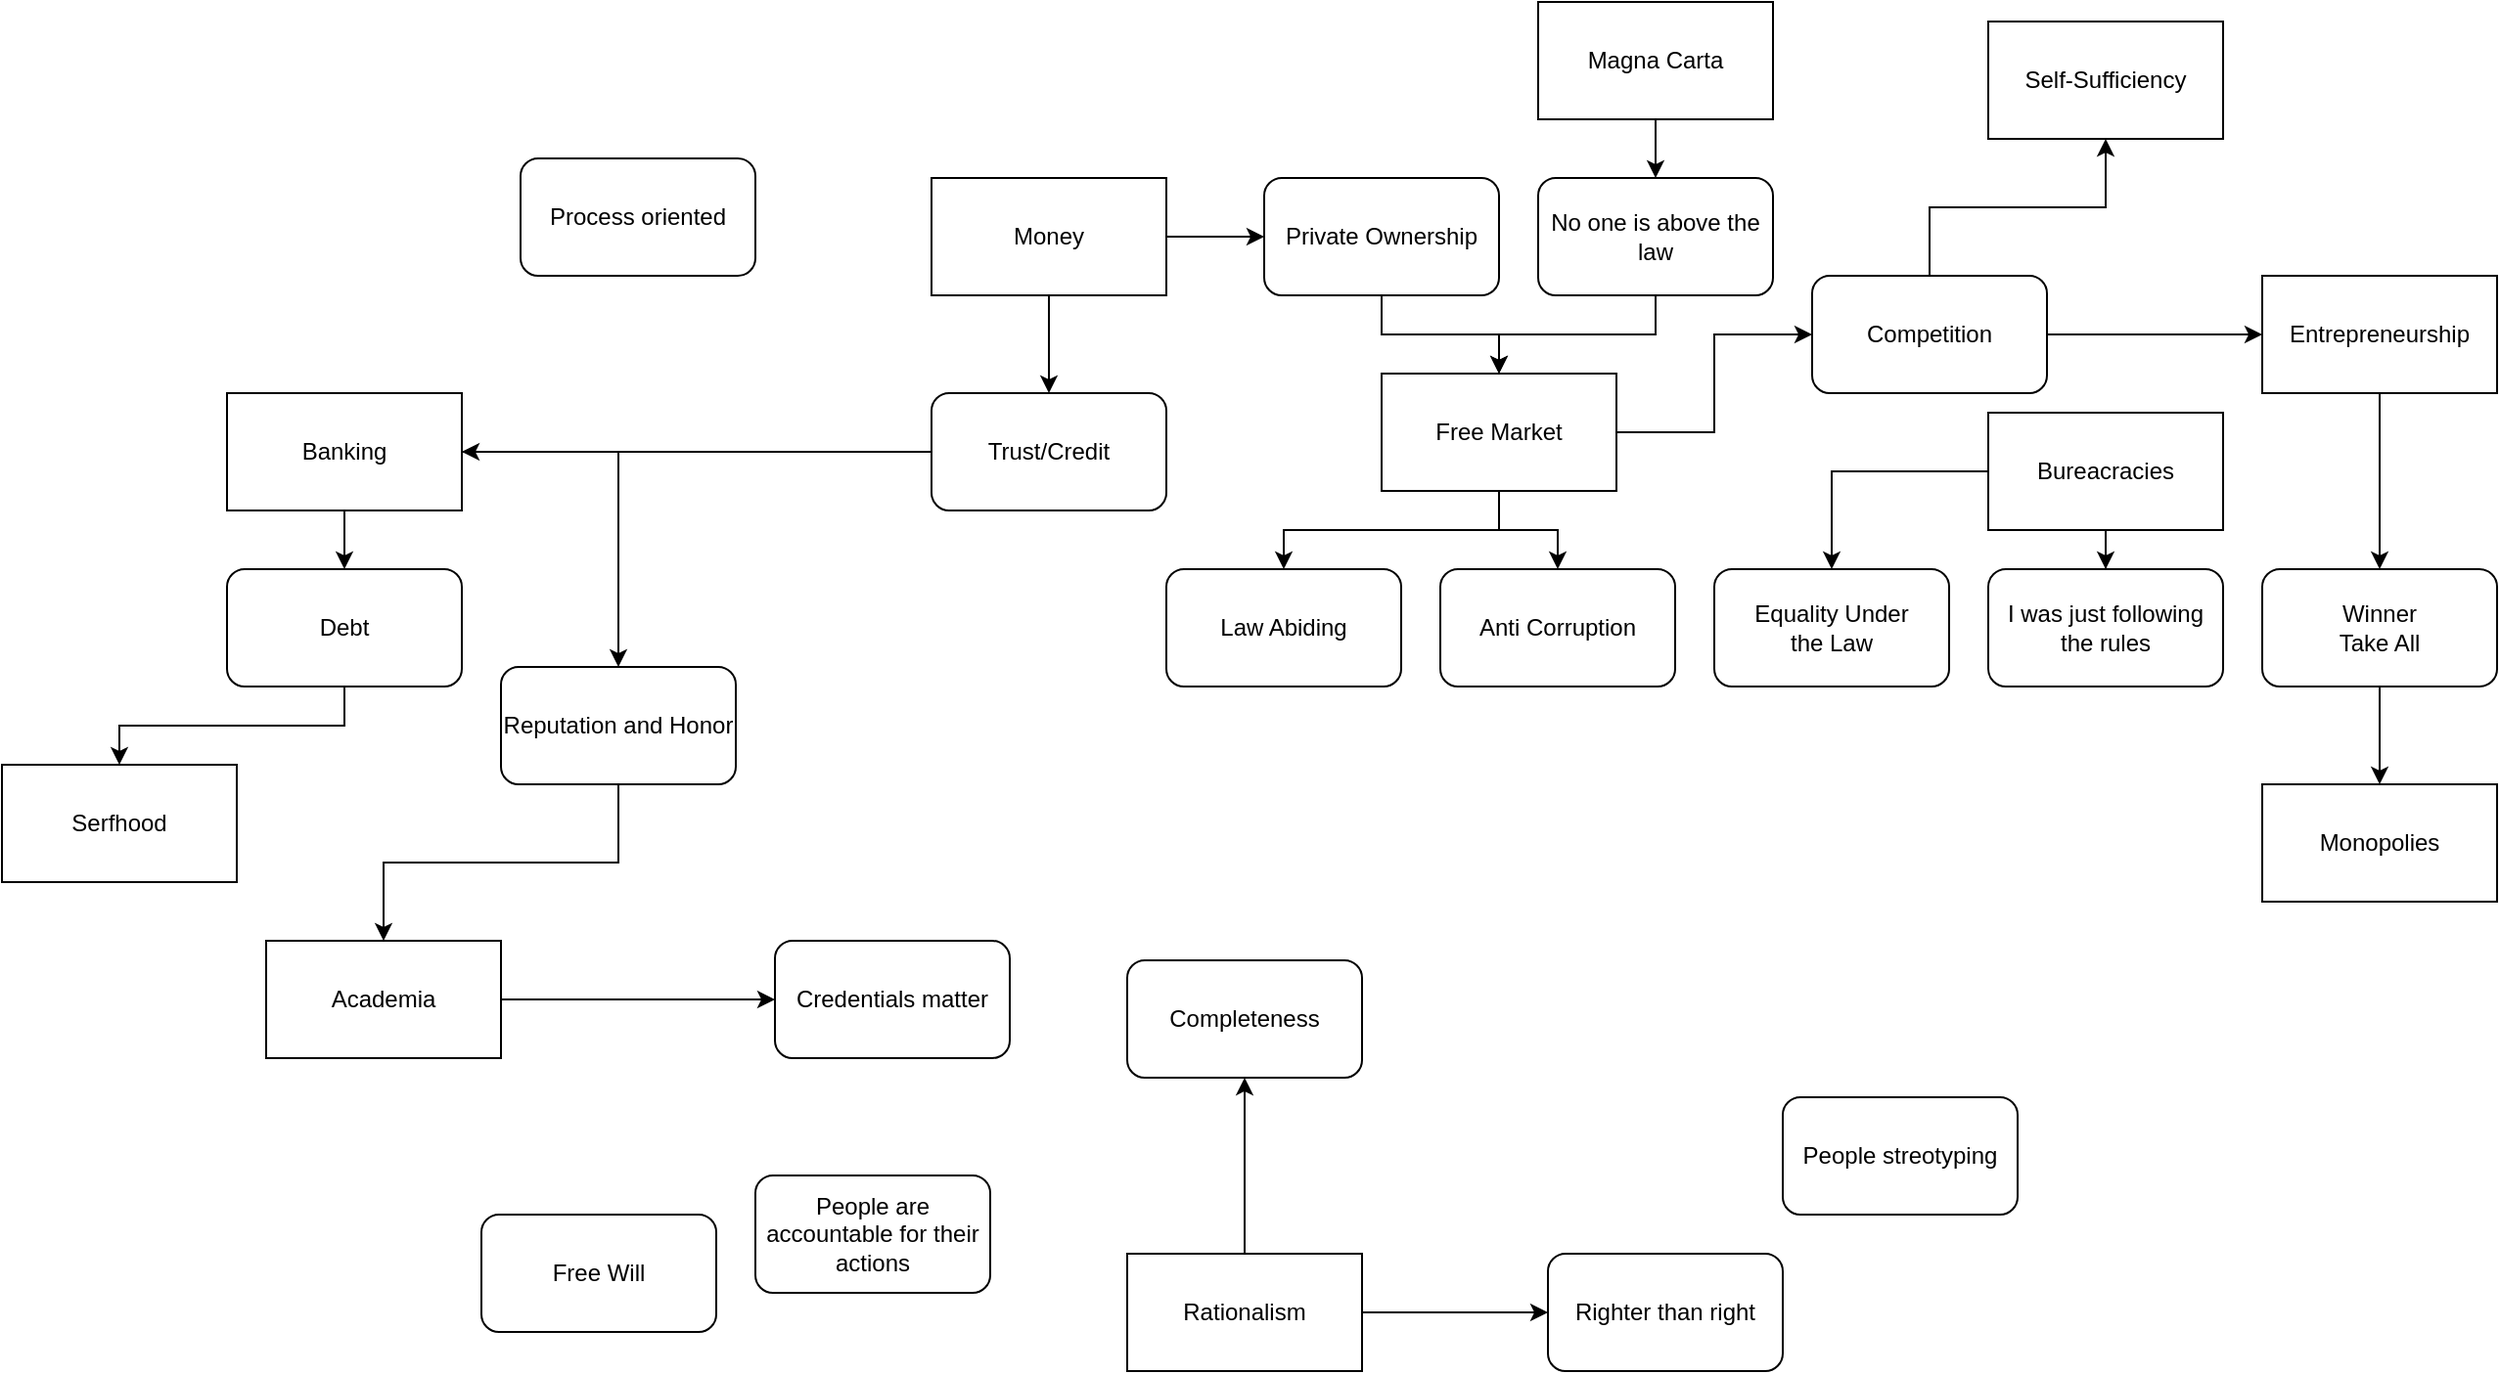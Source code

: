 <mxfile version="18.0.0" type="github">
  <diagram id="UsCKMXVSTxp-egwy1biC" name="Page-1">
    <mxGraphModel dx="1996" dy="765" grid="1" gridSize="10" guides="1" tooltips="1" connect="1" arrows="1" fold="1" page="1" pageScale="1" pageWidth="850" pageHeight="1100" math="0" shadow="0">
      <root>
        <mxCell id="0" />
        <mxCell id="1" parent="0" />
        <mxCell id="nk6jG5aNrgaRuzSPKZAb-1" value="Process oriented" style="rounded=1;whiteSpace=wrap;html=1;" parent="1" vertex="1">
          <mxGeometry x="-220" y="160" width="120" height="60" as="geometry" />
        </mxCell>
        <mxCell id="nk6jG5aNrgaRuzSPKZAb-3" value="Law Abiding" style="rounded=1;whiteSpace=wrap;html=1;" parent="1" vertex="1">
          <mxGeometry x="110" y="370" width="120" height="60" as="geometry" />
        </mxCell>
        <mxCell id="nk6jG5aNrgaRuzSPKZAb-4" value="Credentials matter" style="rounded=1;whiteSpace=wrap;html=1;" parent="1" vertex="1">
          <mxGeometry x="-90" y="560" width="120" height="60" as="geometry" />
        </mxCell>
        <mxCell id="nk6jG5aNrgaRuzSPKZAb-6" value="Equality Under&lt;br&gt;the Law" style="rounded=1;whiteSpace=wrap;html=1;" parent="1" vertex="1">
          <mxGeometry x="390" y="370" width="120" height="60" as="geometry" />
        </mxCell>
        <mxCell id="nk6jG5aNrgaRuzSPKZAb-7" value="People streotyping" style="rounded=1;whiteSpace=wrap;html=1;" parent="1" vertex="1">
          <mxGeometry x="425" y="640" width="120" height="60" as="geometry" />
        </mxCell>
        <mxCell id="nk6jG5aNrgaRuzSPKZAb-8" value="Completeness" style="rounded=1;whiteSpace=wrap;html=1;" parent="1" vertex="1">
          <mxGeometry x="90" y="570" width="120" height="60" as="geometry" />
        </mxCell>
        <mxCell id="nk6jG5aNrgaRuzSPKZAb-9" value="Anti Corruption" style="rounded=1;whiteSpace=wrap;html=1;" parent="1" vertex="1">
          <mxGeometry x="250" y="370" width="120" height="60" as="geometry" />
        </mxCell>
        <mxCell id="nk6jG5aNrgaRuzSPKZAb-10" value="People are accountable for their actions" style="rounded=1;whiteSpace=wrap;html=1;" parent="1" vertex="1">
          <mxGeometry x="-100" y="680" width="120" height="60" as="geometry" />
        </mxCell>
        <mxCell id="nk6jG5aNrgaRuzSPKZAb-29" value="" style="edgeStyle=orthogonalEdgeStyle;rounded=0;orthogonalLoop=1;jettySize=auto;html=1;" parent="1" source="nk6jG5aNrgaRuzSPKZAb-11" target="nk6jG5aNrgaRuzSPKZAb-28" edge="1">
          <mxGeometry relative="1" as="geometry" />
        </mxCell>
        <mxCell id="nk6jG5aNrgaRuzSPKZAb-11" value="No one is above the law" style="rounded=1;whiteSpace=wrap;html=1;" parent="1" vertex="1">
          <mxGeometry x="300" y="170" width="120" height="60" as="geometry" />
        </mxCell>
        <mxCell id="nk6jG5aNrgaRuzSPKZAb-14" value="I was just following the rules" style="rounded=1;whiteSpace=wrap;html=1;" parent="1" vertex="1">
          <mxGeometry x="530" y="370" width="120" height="60" as="geometry" />
        </mxCell>
        <mxCell id="nk6jG5aNrgaRuzSPKZAb-15" value="Righter than right" style="rounded=1;whiteSpace=wrap;html=1;" parent="1" vertex="1">
          <mxGeometry x="305" y="720" width="120" height="60" as="geometry" />
        </mxCell>
        <mxCell id="nk6jG5aNrgaRuzSPKZAb-17" value="" style="edgeStyle=orthogonalEdgeStyle;rounded=0;orthogonalLoop=1;jettySize=auto;html=1;" parent="1" source="nk6jG5aNrgaRuzSPKZAb-16" target="nk6jG5aNrgaRuzSPKZAb-11" edge="1">
          <mxGeometry relative="1" as="geometry" />
        </mxCell>
        <mxCell id="nk6jG5aNrgaRuzSPKZAb-16" value="Magna Carta" style="rounded=0;whiteSpace=wrap;html=1;" parent="1" vertex="1">
          <mxGeometry x="300" y="80" width="120" height="60" as="geometry" />
        </mxCell>
        <mxCell id="nk6jG5aNrgaRuzSPKZAb-19" value="" style="edgeStyle=orthogonalEdgeStyle;rounded=0;orthogonalLoop=1;jettySize=auto;html=1;" parent="1" source="nk6jG5aNrgaRuzSPKZAb-18" target="nk6jG5aNrgaRuzSPKZAb-4" edge="1">
          <mxGeometry relative="1" as="geometry" />
        </mxCell>
        <mxCell id="nk6jG5aNrgaRuzSPKZAb-18" value="Academia" style="rounded=0;whiteSpace=wrap;html=1;" parent="1" vertex="1">
          <mxGeometry x="-350" y="560" width="120" height="60" as="geometry" />
        </mxCell>
        <mxCell id="nk6jG5aNrgaRuzSPKZAb-25" value="" style="edgeStyle=orthogonalEdgeStyle;rounded=0;orthogonalLoop=1;jettySize=auto;html=1;" parent="1" source="nk6jG5aNrgaRuzSPKZAb-24" target="nk6jG5aNrgaRuzSPKZAb-14" edge="1">
          <mxGeometry relative="1" as="geometry" />
        </mxCell>
        <mxCell id="nk6jG5aNrgaRuzSPKZAb-49" value="" style="edgeStyle=orthogonalEdgeStyle;rounded=0;orthogonalLoop=1;jettySize=auto;html=1;" parent="1" source="nk6jG5aNrgaRuzSPKZAb-24" target="nk6jG5aNrgaRuzSPKZAb-6" edge="1">
          <mxGeometry relative="1" as="geometry" />
        </mxCell>
        <mxCell id="nk6jG5aNrgaRuzSPKZAb-24" value="Bureacracies" style="rounded=0;whiteSpace=wrap;html=1;" parent="1" vertex="1">
          <mxGeometry x="530" y="290" width="120" height="60" as="geometry" />
        </mxCell>
        <mxCell id="nk6jG5aNrgaRuzSPKZAb-33" value="" style="edgeStyle=orthogonalEdgeStyle;rounded=0;orthogonalLoop=1;jettySize=auto;html=1;" parent="1" source="nk6jG5aNrgaRuzSPKZAb-26" target="nk6jG5aNrgaRuzSPKZAb-32" edge="1">
          <mxGeometry relative="1" as="geometry" />
        </mxCell>
        <mxCell id="nk6jG5aNrgaRuzSPKZAb-26" value="Trust/Credit" style="rounded=1;whiteSpace=wrap;html=1;" parent="1" vertex="1">
          <mxGeometry x="-10" y="280" width="120" height="60" as="geometry" />
        </mxCell>
        <mxCell id="nk6jG5aNrgaRuzSPKZAb-31" value="" style="edgeStyle=orthogonalEdgeStyle;rounded=0;orthogonalLoop=1;jettySize=auto;html=1;" parent="1" source="nk6jG5aNrgaRuzSPKZAb-27" target="nk6jG5aNrgaRuzSPKZAb-26" edge="1">
          <mxGeometry relative="1" as="geometry" />
        </mxCell>
        <mxCell id="nk6jG5aNrgaRuzSPKZAb-36" value="" style="edgeStyle=orthogonalEdgeStyle;rounded=0;orthogonalLoop=1;jettySize=auto;html=1;" parent="1" source="nk6jG5aNrgaRuzSPKZAb-27" target="nk6jG5aNrgaRuzSPKZAb-35" edge="1">
          <mxGeometry relative="1" as="geometry" />
        </mxCell>
        <mxCell id="nk6jG5aNrgaRuzSPKZAb-27" value="Money" style="rounded=0;whiteSpace=wrap;html=1;" parent="1" vertex="1">
          <mxGeometry x="-10" y="170" width="120" height="60" as="geometry" />
        </mxCell>
        <mxCell id="nk6jG5aNrgaRuzSPKZAb-30" value="" style="edgeStyle=orthogonalEdgeStyle;rounded=0;orthogonalLoop=1;jettySize=auto;html=1;" parent="1" source="nk6jG5aNrgaRuzSPKZAb-28" target="nk6jG5aNrgaRuzSPKZAb-9" edge="1">
          <mxGeometry relative="1" as="geometry" />
        </mxCell>
        <mxCell id="nk6jG5aNrgaRuzSPKZAb-38" value="" style="edgeStyle=orthogonalEdgeStyle;rounded=0;orthogonalLoop=1;jettySize=auto;html=1;" parent="1" source="nk6jG5aNrgaRuzSPKZAb-28" target="nk6jG5aNrgaRuzSPKZAb-3" edge="1">
          <mxGeometry relative="1" as="geometry" />
        </mxCell>
        <mxCell id="yUDlxdxbmeIh55G9ATO2-6" value="" style="edgeStyle=orthogonalEdgeStyle;rounded=0;orthogonalLoop=1;jettySize=auto;html=1;" parent="1" source="nk6jG5aNrgaRuzSPKZAb-28" target="yUDlxdxbmeIh55G9ATO2-5" edge="1">
          <mxGeometry relative="1" as="geometry" />
        </mxCell>
        <mxCell id="nk6jG5aNrgaRuzSPKZAb-28" value="Free Market" style="rounded=0;whiteSpace=wrap;html=1;" parent="1" vertex="1">
          <mxGeometry x="220" y="270" width="120" height="60" as="geometry" />
        </mxCell>
        <mxCell id="nk6jG5aNrgaRuzSPKZAb-39" value="" style="edgeStyle=orthogonalEdgeStyle;rounded=0;orthogonalLoop=1;jettySize=auto;html=1;" parent="1" source="nk6jG5aNrgaRuzSPKZAb-32" target="nk6jG5aNrgaRuzSPKZAb-34" edge="1">
          <mxGeometry relative="1" as="geometry" />
        </mxCell>
        <mxCell id="nk6jG5aNrgaRuzSPKZAb-47" value="" style="edgeStyle=orthogonalEdgeStyle;rounded=0;orthogonalLoop=1;jettySize=auto;html=1;" parent="1" source="nk6jG5aNrgaRuzSPKZAb-32" target="nk6jG5aNrgaRuzSPKZAb-45" edge="1">
          <mxGeometry relative="1" as="geometry" />
        </mxCell>
        <mxCell id="nk6jG5aNrgaRuzSPKZAb-32" value="Banking" style="rounded=0;whiteSpace=wrap;html=1;" parent="1" vertex="1">
          <mxGeometry x="-370" y="280" width="120" height="60" as="geometry" />
        </mxCell>
        <mxCell id="nk6jG5aNrgaRuzSPKZAb-41" value="" style="edgeStyle=orthogonalEdgeStyle;rounded=0;orthogonalLoop=1;jettySize=auto;html=1;" parent="1" source="nk6jG5aNrgaRuzSPKZAb-34" target="nk6jG5aNrgaRuzSPKZAb-40" edge="1">
          <mxGeometry relative="1" as="geometry" />
        </mxCell>
        <mxCell id="nk6jG5aNrgaRuzSPKZAb-34" value="Debt" style="rounded=1;whiteSpace=wrap;html=1;" parent="1" vertex="1">
          <mxGeometry x="-370" y="370" width="120" height="60" as="geometry" />
        </mxCell>
        <mxCell id="nk6jG5aNrgaRuzSPKZAb-37" value="" style="edgeStyle=orthogonalEdgeStyle;rounded=0;orthogonalLoop=1;jettySize=auto;html=1;" parent="1" source="nk6jG5aNrgaRuzSPKZAb-35" target="nk6jG5aNrgaRuzSPKZAb-28" edge="1">
          <mxGeometry relative="1" as="geometry" />
        </mxCell>
        <mxCell id="nk6jG5aNrgaRuzSPKZAb-35" value="Private Ownership" style="rounded=1;whiteSpace=wrap;html=1;" parent="1" vertex="1">
          <mxGeometry x="160" y="170" width="120" height="60" as="geometry" />
        </mxCell>
        <mxCell id="nk6jG5aNrgaRuzSPKZAb-40" value="Serfhood" style="rounded=0;whiteSpace=wrap;html=1;" parent="1" vertex="1">
          <mxGeometry x="-485" y="470" width="120" height="60" as="geometry" />
        </mxCell>
        <mxCell id="nk6jG5aNrgaRuzSPKZAb-44" value="Free Will" style="rounded=1;whiteSpace=wrap;html=1;" parent="1" vertex="1">
          <mxGeometry x="-240" y="700" width="120" height="60" as="geometry" />
        </mxCell>
        <mxCell id="nk6jG5aNrgaRuzSPKZAb-46" value="" style="edgeStyle=orthogonalEdgeStyle;rounded=0;orthogonalLoop=1;jettySize=auto;html=1;" parent="1" source="nk6jG5aNrgaRuzSPKZAb-45" target="nk6jG5aNrgaRuzSPKZAb-18" edge="1">
          <mxGeometry relative="1" as="geometry" />
        </mxCell>
        <mxCell id="nk6jG5aNrgaRuzSPKZAb-45" value="Reputation and Honor" style="rounded=1;whiteSpace=wrap;html=1;" parent="1" vertex="1">
          <mxGeometry x="-230" y="420" width="120" height="60" as="geometry" />
        </mxCell>
        <mxCell id="yUDlxdxbmeIh55G9ATO2-2" value="" style="edgeStyle=orthogonalEdgeStyle;rounded=0;orthogonalLoop=1;jettySize=auto;html=1;" parent="1" source="yUDlxdxbmeIh55G9ATO2-1" target="nk6jG5aNrgaRuzSPKZAb-15" edge="1">
          <mxGeometry relative="1" as="geometry" />
        </mxCell>
        <mxCell id="yUDlxdxbmeIh55G9ATO2-3" value="" style="edgeStyle=orthogonalEdgeStyle;rounded=0;orthogonalLoop=1;jettySize=auto;html=1;" parent="1" source="yUDlxdxbmeIh55G9ATO2-1" target="nk6jG5aNrgaRuzSPKZAb-8" edge="1">
          <mxGeometry relative="1" as="geometry" />
        </mxCell>
        <mxCell id="yUDlxdxbmeIh55G9ATO2-1" value="Rationalism" style="rounded=0;whiteSpace=wrap;html=1;" parent="1" vertex="1">
          <mxGeometry x="90" y="720" width="120" height="60" as="geometry" />
        </mxCell>
        <mxCell id="yUDlxdxbmeIh55G9ATO2-9" value="" style="edgeStyle=orthogonalEdgeStyle;rounded=0;orthogonalLoop=1;jettySize=auto;html=1;" parent="1" source="yUDlxdxbmeIh55G9ATO2-4" target="yUDlxdxbmeIh55G9ATO2-8" edge="1">
          <mxGeometry relative="1" as="geometry" />
        </mxCell>
        <mxCell id="yUDlxdxbmeIh55G9ATO2-4" value="Entrepreneurship" style="rounded=0;whiteSpace=wrap;html=1;" parent="1" vertex="1">
          <mxGeometry x="670" y="220" width="120" height="60" as="geometry" />
        </mxCell>
        <mxCell id="yUDlxdxbmeIh55G9ATO2-7" value="" style="edgeStyle=orthogonalEdgeStyle;rounded=0;orthogonalLoop=1;jettySize=auto;html=1;" parent="1" source="yUDlxdxbmeIh55G9ATO2-5" target="yUDlxdxbmeIh55G9ATO2-4" edge="1">
          <mxGeometry relative="1" as="geometry" />
        </mxCell>
        <mxCell id="yUDlxdxbmeIh55G9ATO2-13" value="" style="edgeStyle=orthogonalEdgeStyle;rounded=0;orthogonalLoop=1;jettySize=auto;html=1;" parent="1" source="yUDlxdxbmeIh55G9ATO2-5" target="yUDlxdxbmeIh55G9ATO2-12" edge="1">
          <mxGeometry relative="1" as="geometry" />
        </mxCell>
        <mxCell id="yUDlxdxbmeIh55G9ATO2-5" value="Competition" style="rounded=1;whiteSpace=wrap;html=1;" parent="1" vertex="1">
          <mxGeometry x="440" y="220" width="120" height="60" as="geometry" />
        </mxCell>
        <mxCell id="yUDlxdxbmeIh55G9ATO2-11" value="" style="edgeStyle=orthogonalEdgeStyle;rounded=0;orthogonalLoop=1;jettySize=auto;html=1;" parent="1" source="yUDlxdxbmeIh55G9ATO2-8" target="yUDlxdxbmeIh55G9ATO2-10" edge="1">
          <mxGeometry relative="1" as="geometry" />
        </mxCell>
        <mxCell id="yUDlxdxbmeIh55G9ATO2-8" value="Winner&lt;br&gt;Take All" style="rounded=1;whiteSpace=wrap;html=1;" parent="1" vertex="1">
          <mxGeometry x="670" y="370" width="120" height="60" as="geometry" />
        </mxCell>
        <mxCell id="yUDlxdxbmeIh55G9ATO2-10" value="Monopolies" style="rounded=0;whiteSpace=wrap;html=1;" parent="1" vertex="1">
          <mxGeometry x="670" y="480" width="120" height="60" as="geometry" />
        </mxCell>
        <mxCell id="yUDlxdxbmeIh55G9ATO2-12" value="Self-Sufficiency" style="rounded=0;whiteSpace=wrap;html=1;" parent="1" vertex="1">
          <mxGeometry x="530" y="90" width="120" height="60" as="geometry" />
        </mxCell>
      </root>
    </mxGraphModel>
  </diagram>
</mxfile>
